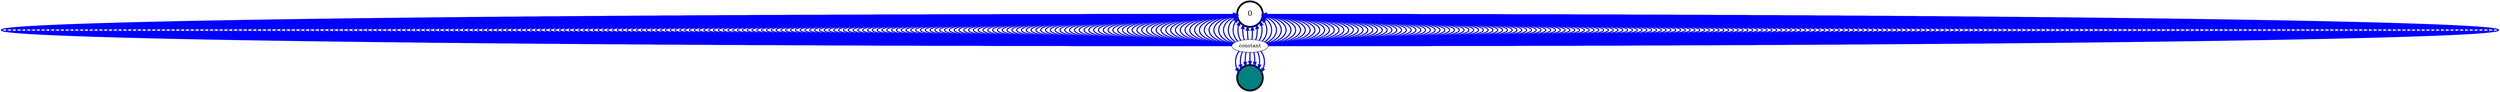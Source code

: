 digraph aig {
"" [shape=circle, height=1, width=1, penwidth=5 style=filled, fillcolor="#ff8080", fontsize=20]
"" [shape=circle, height=1, width=1, penwidth=5 style=filled, fillcolor="#ff8080", fontsize=20]
"" [shape=circle, height=1, width=1, penwidth=5 style=filled, fillcolor="#ff8080", fontsize=20]
"" [shape=circle, height=1, width=1, penwidth=5 style=filled, fillcolor="#ff8080", fontsize=20]
"" [shape=circle, height=1, width=1, penwidth=5 style=filled, fillcolor="#ff8080", fontsize=20]
"" [shape=circle, height=1, width=1, penwidth=5 style=filled, fillcolor="#ff8080", fontsize=20]
"" [shape=circle, height=1, width=1, penwidth=5 style=filled, fillcolor="#ff8080", fontsize=20]
"" [shape=circle, height=1, width=1, penwidth=5 style=filled, fillcolor="#ff8080", fontsize=20]
"" [shape=circle, height=1, width=1, penwidth=5 style=filled, fillcolor="#ff8080", fontsize=20]
"" [shape=circle, height=1, width=1, penwidth=5 style=filled, fillcolor="#ff8080", fontsize=20]
"" [shape=circle, height=1, width=1, penwidth=5 style=filled, fillcolor="#ff8080", fontsize=20]
"0" [shape=circle, height=1, width=1, penwidth=5 style=filled, fillcolor="#ffffff", fontsize=20]
"0" [shape=circle, height=1, width=1, penwidth=5 style=filled, fillcolor="#ffffff", fontsize=20]
"0" [shape=circle, height=1, width=1, penwidth=5 style=filled, fillcolor="#ffffff", fontsize=20]
"0" [shape=circle, height=1, width=1, penwidth=5 style=filled, fillcolor="#ffffff", fontsize=20]
"0" [shape=circle, height=1, width=1, penwidth=5 style=filled, fillcolor="#ffffff", fontsize=20]
"0" [shape=circle, height=1, width=1, penwidth=5 style=filled, fillcolor="#ffffff", fontsize=20]
"0" [shape=circle, height=1, width=1, penwidth=5 style=filled, fillcolor="#ffffff", fontsize=20]
"0" [shape=circle, height=1, width=1, penwidth=5 style=filled, fillcolor="#ffffff", fontsize=20]
"0" [shape=circle, height=1, width=1, penwidth=5 style=filled, fillcolor="#ffffff", fontsize=20]
"0" [shape=circle, height=1, width=1, penwidth=5 style=filled, fillcolor="#ffffff", fontsize=20]
"0" [shape=circle, height=1, width=1, penwidth=5 style=filled, fillcolor="#ffffff", fontsize=20]
"0" [shape=circle, height=1, width=1, penwidth=5 style=filled, fillcolor="#ffffff", fontsize=20]
"0" [shape=circle, height=1, width=1, penwidth=5 style=filled, fillcolor="#ffffff", fontsize=20]
"0" [shape=circle, height=1, width=1, penwidth=5 style=filled, fillcolor="#ffffff", fontsize=20]
"0" [shape=circle, height=1, width=1, penwidth=5 style=filled, fillcolor="#ffffff", fontsize=20]
"0" [shape=circle, height=1, width=1, penwidth=5 style=filled, fillcolor="#ffffff", fontsize=20]
"0" [shape=circle, height=1, width=1, penwidth=5 style=filled, fillcolor="#ffffff", fontsize=20]
"0" [shape=circle, height=1, width=1, penwidth=5 style=filled, fillcolor="#ffffff", fontsize=20]
"0" [shape=circle, height=1, width=1, penwidth=5 style=filled, fillcolor="#ffffff", fontsize=20]
"0" [shape=circle, height=1, width=1, penwidth=5 style=filled, fillcolor="#ffffff", fontsize=20]
"0" [shape=circle, height=1, width=1, penwidth=5 style=filled, fillcolor="#ffffff", fontsize=20]
"0" [shape=circle, height=1, width=1, penwidth=5 style=filled, fillcolor="#ffffff", fontsize=20]
"0" [shape=circle, height=1, width=1, penwidth=5 style=filled, fillcolor="#ffffff", fontsize=20]
"0" [shape=circle, height=1, width=1, penwidth=5 style=filled, fillcolor="#ffffff", fontsize=20]
"0" [shape=circle, height=1, width=1, penwidth=5 style=filled, fillcolor="#ffffff", fontsize=20]
"0" [shape=circle, height=1, width=1, penwidth=5 style=filled, fillcolor="#ffffff", fontsize=20]
"0" [shape=circle, height=1, width=1, penwidth=5 style=filled, fillcolor="#ffffff", fontsize=20]
"0" [shape=circle, height=1, width=1, penwidth=5 style=filled, fillcolor="#ffffff", fontsize=20]
"0" [shape=circle, height=1, width=1, penwidth=5 style=filled, fillcolor="#ffffff", fontsize=20]
"0" [shape=circle, height=1, width=1, penwidth=5 style=filled, fillcolor="#ffffff", fontsize=20]
"0" [shape=circle, height=1, width=1, penwidth=5 style=filled, fillcolor="#ffffff", fontsize=20]
"0" [shape=circle, height=1, width=1, penwidth=5 style=filled, fillcolor="#ffffff", fontsize=20]
"0" [shape=circle, height=1, width=1, penwidth=5 style=filled, fillcolor="#ffffff", fontsize=20]
"0" [shape=circle, height=1, width=1, penwidth=5 style=filled, fillcolor="#ffffff", fontsize=20]
"0" [shape=circle, height=1, width=1, penwidth=5 style=filled, fillcolor="#ffffff", fontsize=20]
"0" [shape=circle, height=1, width=1, penwidth=5 style=filled, fillcolor="#ffffff", fontsize=20]
"0" [shape=circle, height=1, width=1, penwidth=5 style=filled, fillcolor="#ffffff", fontsize=20]
"0" [shape=circle, height=1, width=1, penwidth=5 style=filled, fillcolor="#ffffff", fontsize=20]
"0" [shape=circle, height=1, width=1, penwidth=5 style=filled, fillcolor="#ffffff", fontsize=20]
"0" [shape=circle, height=1, width=1, penwidth=5 style=filled, fillcolor="#ffffff", fontsize=20]
"0" [shape=circle, height=1, width=1, penwidth=5 style=filled, fillcolor="#ffffff", fontsize=20]
"0" [shape=circle, height=1, width=1, penwidth=5 style=filled, fillcolor="#ffffff", fontsize=20]
"0" [shape=circle, height=1, width=1, penwidth=5 style=filled, fillcolor="#ffffff", fontsize=20]
"0" [shape=circle, height=1, width=1, penwidth=5 style=filled, fillcolor="#ffffff", fontsize=20]
"0" [shape=circle, height=1, width=1, penwidth=5 style=filled, fillcolor="#ffffff", fontsize=20]
"0" [shape=circle, height=1, width=1, penwidth=5 style=filled, fillcolor="#ffffff", fontsize=20]
"0" [shape=circle, height=1, width=1, penwidth=5 style=filled, fillcolor="#ffffff", fontsize=20]
"0" [shape=circle, height=1, width=1, penwidth=5 style=filled, fillcolor="#ffffff", fontsize=20]
"0" [shape=circle, height=1, width=1, penwidth=5 style=filled, fillcolor="#ffffff", fontsize=20]
"0" [shape=circle, height=1, width=1, penwidth=5 style=filled, fillcolor="#ffffff", fontsize=20]
"0" [shape=circle, height=1, width=1, penwidth=5 style=filled, fillcolor="#ffffff", fontsize=20]
"0" [shape=circle, height=1, width=1, penwidth=5 style=filled, fillcolor="#ffffff", fontsize=20]
"0" [shape=circle, height=1, width=1, penwidth=5 style=filled, fillcolor="#ffffff", fontsize=20]
"0" [shape=circle, height=1, width=1, penwidth=5 style=filled, fillcolor="#ffffff", fontsize=20]
"0" [shape=circle, height=1, width=1, penwidth=5 style=filled, fillcolor="#ffffff", fontsize=20]
"0" [shape=circle, height=1, width=1, penwidth=5 style=filled, fillcolor="#ffffff", fontsize=20]
"0" [shape=circle, height=1, width=1, penwidth=5 style=filled, fillcolor="#ffffff", fontsize=20]
"0" [shape=circle, height=1, width=1, penwidth=5 style=filled, fillcolor="#ffffff", fontsize=20]
"0" [shape=circle, height=1, width=1, penwidth=5 style=filled, fillcolor="#ffffff", fontsize=20]
"0" [shape=circle, height=1, width=1, penwidth=5 style=filled, fillcolor="#ffffff", fontsize=20]
"0" [shape=circle, height=1, width=1, penwidth=5 style=filled, fillcolor="#ffffff", fontsize=20]
"0" [shape=circle, height=1, width=1, penwidth=5 style=filled, fillcolor="#ffffff", fontsize=20]
"0" [shape=circle, height=1, width=1, penwidth=5 style=filled, fillcolor="#ffffff", fontsize=20]
"0" [shape=circle, height=1, width=1, penwidth=5 style=filled, fillcolor="#ffffff", fontsize=20]
"0" [shape=circle, height=1, width=1, penwidth=5 style=filled, fillcolor="#ffffff", fontsize=20]
"0" [shape=circle, height=1, width=1, penwidth=5 style=filled, fillcolor="#ffffff", fontsize=20]
"0" [shape=circle, height=1, width=1, penwidth=5 style=filled, fillcolor="#ffffff", fontsize=20]
"0" [shape=circle, height=1, width=1, penwidth=5 style=filled, fillcolor="#ffffff", fontsize=20]
"0" [shape=circle, height=1, width=1, penwidth=5 style=filled, fillcolor="#ffffff", fontsize=20]
"0" [shape=circle, height=1, width=1, penwidth=5 style=filled, fillcolor="#ffffff", fontsize=20]
"0" [shape=circle, height=1, width=1, penwidth=5 style=filled, fillcolor="#ffffff", fontsize=20]
"0" [shape=circle, height=1, width=1, penwidth=5 style=filled, fillcolor="#ffffff", fontsize=20]
"0" [shape=circle, height=1, width=1, penwidth=5 style=filled, fillcolor="#ffffff", fontsize=20]
"0" [shape=circle, height=1, width=1, penwidth=5 style=filled, fillcolor="#ffffff", fontsize=20]
"0" [shape=circle, height=1, width=1, penwidth=5 style=filled, fillcolor="#ffffff", fontsize=20]
"0" [shape=circle, height=1, width=1, penwidth=5 style=filled, fillcolor="#ffffff", fontsize=20]
"0" [shape=circle, height=1, width=1, penwidth=5 style=filled, fillcolor="#ffffff", fontsize=20]
"0" [shape=circle, height=1, width=1, penwidth=5 style=filled, fillcolor="#ffffff", fontsize=20]
"0" [shape=circle, height=1, width=1, penwidth=5 style=filled, fillcolor="#ffffff", fontsize=20]
"0" [shape=circle, height=1, width=1, penwidth=5 style=filled, fillcolor="#ffffff", fontsize=20]
"0" [shape=circle, height=1, width=1, penwidth=5 style=filled, fillcolor="#ffffff", fontsize=20]
"0" [shape=circle, height=1, width=1, penwidth=5 style=filled, fillcolor="#ffffff", fontsize=20]
"0" [shape=circle, height=1, width=1, penwidth=5 style=filled, fillcolor="#ffffff", fontsize=20]
"0" [shape=circle, height=1, width=1, penwidth=5 style=filled, fillcolor="#ffffff", fontsize=20]
"0" [shape=circle, height=1, width=1, penwidth=5 style=filled, fillcolor="#ffffff", fontsize=20]
"0" [shape=circle, height=1, width=1, penwidth=5 style=filled, fillcolor="#ffffff", fontsize=20]
"0" [shape=circle, height=1, width=1, penwidth=5 style=filled, fillcolor="#ffffff", fontsize=20]
"0" [shape=circle, height=1, width=1, penwidth=5 style=filled, fillcolor="#ffffff", fontsize=20]
"0" [shape=circle, height=1, width=1, penwidth=5 style=filled, fillcolor="#ffffff", fontsize=20]
"0" [shape=circle, height=1, width=1, penwidth=5 style=filled, fillcolor="#ffffff", fontsize=20]
"0" [shape=circle, height=1, width=1, penwidth=5 style=filled, fillcolor="#ffffff", fontsize=20]
"0" [shape=circle, height=1, width=1, penwidth=5 style=filled, fillcolor="#ffffff", fontsize=20]
"0" [shape=circle, height=1, width=1, penwidth=5 style=filled, fillcolor="#ffffff", fontsize=20]
"0" [shape=circle, height=1, width=1, penwidth=5 style=filled, fillcolor="#ffffff", fontsize=20]
"0" [shape=circle, height=1, width=1, penwidth=5 style=filled, fillcolor="#ffffff", fontsize=20]
"0" [shape=circle, height=1, width=1, penwidth=5 style=filled, fillcolor="#ffffff", fontsize=20]
"0" [shape=circle, height=1, width=1, penwidth=5 style=filled, fillcolor="#ffffff", fontsize=20]
"0" [shape=circle, height=1, width=1, penwidth=5 style=filled, fillcolor="#ffffff", fontsize=20]
"0" [shape=circle, height=1, width=1, penwidth=5 style=filled, fillcolor="#ffffff", fontsize=20]
"0" [shape=circle, height=1, width=1, penwidth=5 style=filled, fillcolor="#ffffff", fontsize=20]
"0" [shape=circle, height=1, width=1, penwidth=5 style=filled, fillcolor="#ffffff", fontsize=20]
"0" [shape=circle, height=1, width=1, penwidth=5 style=filled, fillcolor="#ffffff", fontsize=20]
"0" [shape=circle, height=1, width=1, penwidth=5 style=filled, fillcolor="#ffffff", fontsize=20]
"0" [shape=circle, height=1, width=1, penwidth=5 style=filled, fillcolor="#ffffff", fontsize=20]
"0" [shape=circle, height=1, width=1, penwidth=5 style=filled, fillcolor="#ffffff", fontsize=20]
"0" [shape=circle, height=1, width=1, penwidth=5 style=filled, fillcolor="#ffffff", fontsize=20]
"0" [shape=circle, height=1, width=1, penwidth=5 style=filled, fillcolor="#ffffff", fontsize=20]
"0" [shape=circle, height=1, width=1, penwidth=5 style=filled, fillcolor="#ffffff", fontsize=20]
"0" [shape=circle, height=1, width=1, penwidth=5 style=filled, fillcolor="#ffffff", fontsize=20]
"0" [shape=circle, height=1, width=1, penwidth=5 style=filled, fillcolor="#ffffff", fontsize=20]
"0" [shape=circle, height=1, width=1, penwidth=5 style=filled, fillcolor="#ffffff", fontsize=20]
"0" [shape=circle, height=1, width=1, penwidth=5 style=filled, fillcolor="#ffffff", fontsize=20]
"0" [shape=circle, height=1, width=1, penwidth=5 style=filled, fillcolor="#ffffff", fontsize=20]
"0" [shape=circle, height=1, width=1, penwidth=5 style=filled, fillcolor="#ffffff", fontsize=20]
"0" [shape=circle, height=1, width=1, penwidth=5 style=filled, fillcolor="#ffffff", fontsize=20]
"0" [shape=circle, height=1, width=1, penwidth=5 style=filled, fillcolor="#ffffff", fontsize=20]
"0" [shape=circle, height=1, width=1, penwidth=5 style=filled, fillcolor="#ffffff", fontsize=20]
"0" [shape=circle, height=1, width=1, penwidth=5 style=filled, fillcolor="#ffffff", fontsize=20]
"0" [shape=circle, height=1, width=1, penwidth=5 style=filled, fillcolor="#ffffff", fontsize=20]
"0" [shape=circle, height=1, width=1, penwidth=5 style=filled, fillcolor="#ffffff", fontsize=20]
"0" [shape=circle, height=1, width=1, penwidth=5 style=filled, fillcolor="#ffffff", fontsize=20]
"0" [shape=circle, height=1, width=1, penwidth=5 style=filled, fillcolor="#ffffff", fontsize=20]
"0" [shape=circle, height=1, width=1, penwidth=5 style=filled, fillcolor="#ffffff", fontsize=20]
"0" [shape=circle, height=1, width=1, penwidth=5 style=filled, fillcolor="#ffffff", fontsize=20]
"0" [shape=circle, height=1, width=1, penwidth=5 style=filled, fillcolor="#ffffff", fontsize=20]
"0" [shape=circle, height=1, width=1, penwidth=5 style=filled, fillcolor="#ffffff", fontsize=20]
"0" [shape=circle, height=1, width=1, penwidth=5 style=filled, fillcolor="#ffffff", fontsize=20]
"0" [shape=circle, height=1, width=1, penwidth=5 style=filled, fillcolor="#ffffff", fontsize=20]
"0" [shape=circle, height=1, width=1, penwidth=5 style=filled, fillcolor="#ffffff", fontsize=20]
"0" [shape=circle, height=1, width=1, penwidth=5 style=filled, fillcolor="#ffffff", fontsize=20]
"0" [shape=circle, height=1, width=1, penwidth=5 style=filled, fillcolor="#ffffff", fontsize=20]
"0" [shape=circle, height=1, width=1, penwidth=5 style=filled, fillcolor="#ffffff", fontsize=20]
"0" [shape=circle, height=1, width=1, penwidth=5 style=filled, fillcolor="#ffffff", fontsize=20]
"0" [shape=circle, height=1, width=1, penwidth=5 style=filled, fillcolor="#ffffff", fontsize=20]
"0" [shape=circle, height=1, width=1, penwidth=5 style=filled, fillcolor="#ffffff", fontsize=20]
"0" [shape=circle, height=1, width=1, penwidth=5 style=filled, fillcolor="#ffffff", fontsize=20]
"0" [shape=circle, height=1, width=1, penwidth=5 style=filled, fillcolor="#ffffff", fontsize=20]
"0" [shape=circle, height=1, width=1, penwidth=5 style=filled, fillcolor="#ffffff", fontsize=20]
"0" [shape=circle, height=1, width=1, penwidth=5 style=filled, fillcolor="#ffffff", fontsize=20]
"0" [shape=circle, height=1, width=1, penwidth=5 style=filled, fillcolor="#ffffff", fontsize=20]
"0" [shape=circle, height=1, width=1, penwidth=5 style=filled, fillcolor="#ffffff", fontsize=20]
"0" [shape=circle, height=1, width=1, penwidth=5 style=filled, fillcolor="#ffffff", fontsize=20]
"0" [shape=circle, height=1, width=1, penwidth=5 style=filled, fillcolor="#ffffff", fontsize=20]
"0" [shape=circle, height=1, width=1, penwidth=5 style=filled, fillcolor="#ffffff", fontsize=20]
"0" [shape=circle, height=1, width=1, penwidth=5 style=filled, fillcolor="#ffffff", fontsize=20]
"0" [shape=circle, height=1, width=1, penwidth=5 style=filled, fillcolor="#ffffff", fontsize=20]
"0" [shape=circle, height=1, width=1, penwidth=5 style=filled, fillcolor="#ffffff", fontsize=20]
"0" [shape=circle, height=1, width=1, penwidth=5 style=filled, fillcolor="#ffffff", fontsize=20]
"0" [shape=circle, height=1, width=1, penwidth=5 style=filled, fillcolor="#ffffff", fontsize=20]
"0" [shape=circle, height=1, width=1, penwidth=5 style=filled, fillcolor="#ffffff", fontsize=20]
"0" [shape=circle, height=1, width=1, penwidth=5 style=filled, fillcolor="#ffffff", fontsize=20]
"0" [shape=circle, height=1, width=1, penwidth=5 style=filled, fillcolor="#ffffff", fontsize=20]
"0" [shape=circle, height=1, width=1, penwidth=5 style=filled, fillcolor="#ffffff", fontsize=20]
"0" [shape=circle, height=1, width=1, penwidth=5 style=filled, fillcolor="#ffffff", fontsize=20]
"0" [shape=circle, height=1, width=1, penwidth=5 style=filled, fillcolor="#ffffff", fontsize=20]
"0" [shape=circle, height=1, width=1, penwidth=5 style=filled, fillcolor="#ffffff", fontsize=20]
"0" [shape=circle, height=1, width=1, penwidth=5 style=filled, fillcolor="#ffffff", fontsize=20]
"0" [shape=circle, height=1, width=1, penwidth=5 style=filled, fillcolor="#ffffff", fontsize=20]
"0" [shape=circle, height=1, width=1, penwidth=5 style=filled, fillcolor="#ffffff", fontsize=20]
"0" [shape=circle, height=1, width=1, penwidth=5 style=filled, fillcolor="#ffffff", fontsize=20]
"0" [shape=circle, height=1, width=1, penwidth=5 style=filled, fillcolor="#ffffff", fontsize=20]
"0" [shape=circle, height=1, width=1, penwidth=5 style=filled, fillcolor="#ffffff", fontsize=20]
"0" [shape=circle, height=1, width=1, penwidth=5 style=filled, fillcolor="#ffffff", fontsize=20]
"0" [shape=circle, height=1, width=1, penwidth=5 style=filled, fillcolor="#ffffff", fontsize=20]
"0" [shape=circle, height=1, width=1, penwidth=5 style=filled, fillcolor="#ffffff", fontsize=20]
"0" [shape=circle, height=1, width=1, penwidth=5 style=filled, fillcolor="#ffffff", fontsize=20]
"0" [shape=circle, height=1, width=1, penwidth=5 style=filled, fillcolor="#ffffff", fontsize=20]
"0" [shape=circle, height=1, width=1, penwidth=5 style=filled, fillcolor="#ffffff", fontsize=20]
"0" [shape=circle, height=1, width=1, penwidth=5 style=filled, fillcolor="#ffffff", fontsize=20]
"0" [shape=circle, height=1, width=1, penwidth=5 style=filled, fillcolor="#ffffff", fontsize=20]
"0" [shape=circle, height=1, width=1, penwidth=5 style=filled, fillcolor="#ffffff", fontsize=20]
"0" [shape=circle, height=1, width=1, penwidth=5 style=filled, fillcolor="#ffffff", fontsize=20]
"0" [shape=circle, height=1, width=1, penwidth=5 style=filled, fillcolor="#ffffff", fontsize=20]
"0" [shape=circle, height=1, width=1, penwidth=5 style=filled, fillcolor="#ffffff", fontsize=20]
"0" [shape=circle, height=1, width=1, penwidth=5 style=filled, fillcolor="#ffffff", fontsize=20]
"0" [shape=circle, height=1, width=1, penwidth=5 style=filled, fillcolor="#ffffff", fontsize=20]
"0" [shape=circle, height=1, width=1, penwidth=5 style=filled, fillcolor="#ffffff", fontsize=20]
"0" [shape=circle, height=1, width=1, penwidth=5 style=filled, fillcolor="#ffffff", fontsize=20]
"0" [shape=circle, height=1, width=1, penwidth=5 style=filled, fillcolor="#ffffff", fontsize=20]
"0" [shape=circle, height=1, width=1, penwidth=5 style=filled, fillcolor="#ffffff", fontsize=20]
"0" [shape=circle, height=1, width=1, penwidth=5 style=filled, fillcolor="#ffffff", fontsize=20]
"0" [shape=circle, height=1, width=1, penwidth=5 style=filled, fillcolor="#ffffff", fontsize=20]
"0" [shape=circle, height=1, width=1, penwidth=5 style=filled, fillcolor="#ffffff", fontsize=20]
"0" [shape=circle, height=1, width=1, penwidth=5 style=filled, fillcolor="#ffffff", fontsize=20]
"0" [shape=circle, height=1, width=1, penwidth=5 style=filled, fillcolor="#ffffff", fontsize=20]
"0" [shape=circle, height=1, width=1, penwidth=5 style=filled, fillcolor="#ffffff", fontsize=20]
"0" [shape=circle, height=1, width=1, penwidth=5 style=filled, fillcolor="#ffffff", fontsize=20]
"0" [shape=circle, height=1, width=1, penwidth=5 style=filled, fillcolor="#ffffff", fontsize=20]
"0" [shape=circle, height=1, width=1, penwidth=5 style=filled, fillcolor="#ffffff", fontsize=20]
"0" [shape=circle, height=1, width=1, penwidth=5 style=filled, fillcolor="#ffffff", fontsize=20]
"0" [shape=circle, height=1, width=1, penwidth=5 style=filled, fillcolor="#ffffff", fontsize=20]
"0" [shape=circle, height=1, width=1, penwidth=5 style=filled, fillcolor="#ffffff", fontsize=20]
"0" [shape=circle, height=1, width=1, penwidth=5 style=filled, fillcolor="#ffffff", fontsize=20]
"0" [shape=circle, height=1, width=1, penwidth=5 style=filled, fillcolor="#ffffff", fontsize=20]
"0" [shape=circle, height=1, width=1, penwidth=5 style=filled, fillcolor="#ffffff", fontsize=20]
"0" [shape=circle, height=1, width=1, penwidth=5 style=filled, fillcolor="#ffffff", fontsize=20]
"0" [shape=circle, height=1, width=1, penwidth=5 style=filled, fillcolor="#ffffff", fontsize=20]
"0" [shape=circle, height=1, width=1, penwidth=5 style=filled, fillcolor="#ffffff", fontsize=20]
"0" [shape=circle, height=1, width=1, penwidth=5 style=filled, fillcolor="#ffffff", fontsize=20]
"0" [shape=circle, height=1, width=1, penwidth=5 style=filled, fillcolor="#ffffff", fontsize=20]
"0" [shape=circle, height=1, width=1, penwidth=5 style=filled, fillcolor="#ffffff", fontsize=20]
"0" [shape=circle, height=1, width=1, penwidth=5 style=filled, fillcolor="#ffffff", fontsize=20]
"0" [shape=circle, height=1, width=1, penwidth=5 style=filled, fillcolor="#ffffff", fontsize=20]
"0" [shape=circle, height=1, width=1, penwidth=5 style=filled, fillcolor="#ffffff", fontsize=20]
"0" [shape=circle, height=1, width=1, penwidth=5 style=filled, fillcolor="#ffffff", fontsize=20]
"0" [shape=circle, height=1, width=1, penwidth=5 style=filled, fillcolor="#ffffff", fontsize=20]
"0" [shape=circle, height=1, width=1, penwidth=5 style=filled, fillcolor="#ffffff", fontsize=20]
"0" [shape=circle, height=1, width=1, penwidth=5 style=filled, fillcolor="#ffffff", fontsize=20]
"0" [shape=circle, height=1, width=1, penwidth=5 style=filled, fillcolor="#ffffff", fontsize=20]
"0" [shape=circle, height=1, width=1, penwidth=5 style=filled, fillcolor="#ffffff", fontsize=20]
"0" [shape=circle, height=1, width=1, penwidth=5 style=filled, fillcolor="#ffffff", fontsize=20]
"0" [shape=circle, height=1, width=1, penwidth=5 style=filled, fillcolor="#ffffff", fontsize=20]
"0" [shape=circle, height=1, width=1, penwidth=5 style=filled, fillcolor="#ffffff", fontsize=20]
"0" [shape=circle, height=1, width=1, penwidth=5 style=filled, fillcolor="#ffffff", fontsize=20]
"0" [shape=circle, height=1, width=1, penwidth=5 style=filled, fillcolor="#ffffff", fontsize=20]
"0" [shape=circle, height=1, width=1, penwidth=5 style=filled, fillcolor="#ffffff", fontsize=20]
"0" [shape=circle, height=1, width=1, penwidth=5 style=filled, fillcolor="#ffffff", fontsize=20]
"0" [shape=circle, height=1, width=1, penwidth=5 style=filled, fillcolor="#ffffff", fontsize=20]
"0" [shape=circle, height=1, width=1, penwidth=5 style=filled, fillcolor="#ffffff", fontsize=20]
"0" [shape=circle, height=1, width=1, penwidth=5 style=filled, fillcolor="#ffffff", fontsize=20]
"0" [shape=circle, height=1, width=1, penwidth=5 style=filled, fillcolor="#ffffff", fontsize=20]
"0" [shape=circle, height=1, width=1, penwidth=5 style=filled, fillcolor="#ffffff", fontsize=20]
"0" [shape=circle, height=1, width=1, penwidth=5 style=filled, fillcolor="#ffffff", fontsize=20]
"0" [shape=circle, height=1, width=1, penwidth=5 style=filled, fillcolor="#ffffff", fontsize=20]
"0" [shape=circle, height=1, width=1, penwidth=5 style=filled, fillcolor="#ffffff", fontsize=20]
"0" [shape=circle, height=1, width=1, penwidth=5 style=filled, fillcolor="#ffffff", fontsize=20]
"0" [shape=circle, height=1, width=1, penwidth=5 style=filled, fillcolor="#ffffff", fontsize=20]
"0" [shape=circle, height=1, width=1, penwidth=5 style=filled, fillcolor="#ffffff", fontsize=20]
"0" [shape=circle, height=1, width=1, penwidth=5 style=filled, fillcolor="#ffffff", fontsize=20]
"0" [shape=circle, height=1, width=1, penwidth=5 style=filled, fillcolor="#ffffff", fontsize=20]
"0" [shape=circle, height=1, width=1, penwidth=5 style=filled, fillcolor="#ffffff", fontsize=20]
"0" [shape=circle, height=1, width=1, penwidth=5 style=filled, fillcolor="#ffffff", fontsize=20]
"0" [shape=circle, height=1, width=1, penwidth=5 style=filled, fillcolor="#ffffff", fontsize=20]
"0" [shape=circle, height=1, width=1, penwidth=5 style=filled, fillcolor="#ffffff", fontsize=20]
"0" [shape=circle, height=1, width=1, penwidth=5 style=filled, fillcolor="#ffffff", fontsize=20]
"0" [shape=circle, height=1, width=1, penwidth=5 style=filled, fillcolor="#ffffff", fontsize=20]
"0" [shape=circle, height=1, width=1, penwidth=5 style=filled, fillcolor="#ffffff", fontsize=20]
"0" [shape=circle, height=1, width=1, penwidth=5 style=filled, fillcolor="#ffffff", fontsize=20]
"0" [shape=circle, height=1, width=1, penwidth=5 style=filled, fillcolor="#ffffff", fontsize=20]
"0" [shape=circle, height=1, width=1, penwidth=5 style=filled, fillcolor="#ffffff", fontsize=20]
"0" [shape=circle, height=1, width=1, penwidth=5 style=filled, fillcolor="#ffffff", fontsize=20]
"0" [shape=circle, height=1, width=1, penwidth=5 style=filled, fillcolor="#ffffff", fontsize=20]
"0" [shape=circle, height=1, width=1, penwidth=5 style=filled, fillcolor="#ffffff", fontsize=20]
"0" [shape=circle, height=1, width=1, penwidth=5 style=filled, fillcolor="#ffffff", fontsize=20]
"0" [shape=circle, height=1, width=1, penwidth=5 style=filled, fillcolor="#ffffff", fontsize=20]
"0" [shape=circle, height=1, width=1, penwidth=5 style=filled, fillcolor="#ffffff", fontsize=20]
"0" [shape=circle, height=1, width=1, penwidth=5 style=filled, fillcolor="#ffffff", fontsize=20]
"0" [shape=circle, height=1, width=1, penwidth=5 style=filled, fillcolor="#ffffff", fontsize=20]
"0" [shape=circle, height=1, width=1, penwidth=5 style=filled, fillcolor="#ffffff", fontsize=20]
"0" [shape=circle, height=1, width=1, penwidth=5 style=filled, fillcolor="#ffffff", fontsize=20]
"0" [shape=circle, height=1, width=1, penwidth=5 style=filled, fillcolor="#ffffff", fontsize=20]
"0" [shape=circle, height=1, width=1, penwidth=5 style=filled, fillcolor="#ffffff", fontsize=20]
"0" [shape=circle, height=1, width=1, penwidth=5 style=filled, fillcolor="#ffffff", fontsize=20]
"0" [shape=circle, height=1, width=1, penwidth=5 style=filled, fillcolor="#ffffff", fontsize=20]
"0" [shape=circle, height=1, width=1, penwidth=5 style=filled, fillcolor="#ffffff", fontsize=20]
"0" [shape=circle, height=1, width=1, penwidth=5 style=filled, fillcolor="#ffffff", fontsize=20]
"0" [shape=circle, height=1, width=1, penwidth=5 style=filled, fillcolor="#ffffff", fontsize=20]
"0" [shape=circle, height=1, width=1, penwidth=5 style=filled, fillcolor="#ffffff", fontsize=20]
"0" [shape=circle, height=1, width=1, penwidth=5 style=filled, fillcolor="#ffffff", fontsize=20]
"0" [shape=circle, height=1, width=1, penwidth=5 style=filled, fillcolor="#ffffff", fontsize=20]
"" [shape=circle, height=1, width=1, penwidth=5 style=filled, fillcolor="#008080", fontsize=20]
"" [shape=circle, height=1, width=1, penwidth=5 style=filled, fillcolor="#008080", fontsize=20]
"" [shape=circle, height=1, width=1, penwidth=5 style=filled, fillcolor="#008080", fontsize=20]
"" [shape=circle, height=1, width=1, penwidth=5 style=filled, fillcolor="#008080", fontsize=20]
"" [shape=circle, height=1, width=1, penwidth=5 style=filled, fillcolor="#008080", fontsize=20]
"" [shape=circle, height=1, width=1, penwidth=5 style=filled, fillcolor="#008080", fontsize=20]
"" [shape=circle, height=1, width=1, penwidth=5 style=filled, fillcolor="#008080", fontsize=20]
"constant" -> "0" [penwidth = 3, color=blue]
"constant" -> "0" [penwidth = 3, color=blue]
"constant" -> "0" [penwidth = 3, color=blue]
"constant" -> "0" [penwidth = 3, color=blue]
"constant" -> "0" [penwidth = 3, color=blue]
"constant" -> "0" [penwidth = 3, color=blue]
"constant" -> "0" [penwidth = 3, color=blue]
"constant" -> "0" [penwidth = 3, color=blue]
"constant" -> "0" [penwidth = 3, color=blue]
"constant" -> "0" [penwidth = 3, color=blue]
"constant" -> "0" [penwidth = 3, color=blue]
"constant" -> "0" [penwidth = 3, color=blue]
"constant" -> "0" [penwidth = 3, color=blue]
"constant" -> "0" [penwidth = 3, color=blue]
"constant" -> "0" [penwidth = 3, color=blue]
"constant" -> "0" [penwidth = 3, color=blue]
"constant" -> "0" [penwidth = 3, color=blue]
"constant" -> "0" [penwidth = 3, color=blue]
"constant" -> "0" [penwidth = 3, color=blue]
"constant" -> "0" [penwidth = 3, color=blue]
"constant" -> "0" [penwidth = 3, color=blue]
"constant" -> "0" [penwidth = 3, color=blue]
"constant" -> "0" [penwidth = 3, color=blue]
"constant" -> "0" [penwidth = 3, color=blue]
"constant" -> "0" [penwidth = 3, color=blue]
"constant" -> "0" [penwidth = 3, color=blue]
"constant" -> "0" [penwidth = 3, color=blue]
"constant" -> "0" [penwidth = 3, color=blue]
"constant" -> "0" [penwidth = 3, color=blue]
"constant" -> "0" [penwidth = 3, color=blue]
"constant" -> "0" [penwidth = 3, color=blue]
"constant" -> "0" [penwidth = 3, color=blue]
"constant" -> "0" [penwidth = 3, color=blue]
"constant" -> "0" [penwidth = 3, color=blue]
"constant" -> "0" [penwidth = 3, color=blue]
"constant" -> "0" [penwidth = 3, color=blue]
"constant" -> "0" [penwidth = 3, color=blue]
"constant" -> "0" [penwidth = 3, color=blue]
"constant" -> "0" [penwidth = 3, color=blue]
"constant" -> "0" [penwidth = 3, color=blue]
"constant" -> "0" [penwidth = 3, color=blue]
"constant" -> "0" [penwidth = 3, color=blue]
"constant" -> "0" [penwidth = 3, color=blue]
"constant" -> "0" [penwidth = 3, color=blue]
"constant" -> "0" [penwidth = 3, color=blue]
"constant" -> "0" [penwidth = 3, color=blue]
"constant" -> "0" [penwidth = 3, color=blue]
"constant" -> "0" [penwidth = 3, color=blue]
"constant" -> "0" [penwidth = 3, color=blue]
"constant" -> "0" [penwidth = 3, color=blue]
"constant" -> "0" [penwidth = 3, color=blue]
"constant" -> "0" [penwidth = 3, color=blue]
"constant" -> "0" [penwidth = 3, color=blue]
"constant" -> "0" [penwidth = 3, color=blue]
"constant" -> "0" [penwidth = 3, color=blue]
"constant" -> "0" [penwidth = 3, color=blue]
"constant" -> "0" [penwidth = 3, color=blue]
"constant" -> "0" [penwidth = 3, color=blue]
"constant" -> "0" [penwidth = 3, color=blue]
"constant" -> "0" [penwidth = 3, color=blue]
"constant" -> "0" [penwidth = 3, color=blue]
"constant" -> "0" [penwidth = 3, color=blue]
"constant" -> "0" [penwidth = 3, color=blue]
"constant" -> "0" [penwidth = 3, color=blue]
"constant" -> "0" [penwidth = 3, color=blue]
"constant" -> "0" [penwidth = 3, color=blue]
"constant" -> "0" [penwidth = 3, color=blue]
"constant" -> "0" [penwidth = 3, color=blue]
"constant" -> "0" [penwidth = 3, color=blue]
"constant" -> "0" [penwidth = 3, color=blue]
"constant" -> "0" [penwidth = 3, color=blue]
"constant" -> "0" [penwidth = 3, color=blue]
"constant" -> "0" [penwidth = 3, color=blue]
"constant" -> "0" [penwidth = 3, color=blue]
"constant" -> "0" [penwidth = 3, color=blue]
"constant" -> "0" [penwidth = 3, color=blue]
"constant" -> "0" [penwidth = 3, color=blue]
"constant" -> "0" [penwidth = 3, color=blue]
"constant" -> "0" [penwidth = 3, color=blue]
"constant" -> "0" [penwidth = 3, color=blue]
"constant" -> "0" [penwidth = 3, color=blue]
"constant" -> "0" [penwidth = 3, color=blue]
"constant" -> "0" [penwidth = 3, color=blue]
"constant" -> "0" [penwidth = 3, color=blue]
"constant" -> "0" [penwidth = 3, color=blue]
"constant" -> "0" [penwidth = 3, color=blue]
"constant" -> "0" [penwidth = 3, color=blue]
"constant" -> "0" [penwidth = 3, color=blue]
"constant" -> "0" [penwidth = 3, color=blue]
"constant" -> "0" [penwidth = 3, color=blue]
"constant" -> "0" [penwidth = 3, color=blue]
"constant" -> "0" [penwidth = 3, color=blue]
"constant" -> "0" [penwidth = 3, color=blue]
"constant" -> "0" [penwidth = 3, color=blue]
"constant" -> "0" [penwidth = 3, color=blue]
"constant" -> "0" [penwidth = 3, color=blue]
"constant" -> "0" [penwidth = 3, color=blue]
"constant" -> "0" [penwidth = 3, color=blue]
"constant" -> "0" [penwidth = 3, color=blue]
"constant" -> "0" [penwidth = 3, color=blue]
"constant" -> "0" [penwidth = 3, color=blue]
"constant" -> "0" [penwidth = 3, color=blue]
"constant" -> "0" [penwidth = 3, color=blue]
"constant" -> "0" [penwidth = 3, color=blue]
"constant" -> "0" [penwidth = 3, color=blue]
"constant" -> "0" [penwidth = 3, color=blue]
"constant" -> "0" [penwidth = 3, color=blue]
"constant" -> "0" [penwidth = 3, color=blue]
"constant" -> "0" [penwidth = 3, color=blue]
"constant" -> "0" [penwidth = 3, color=blue]
"constant" -> "0" [penwidth = 3, color=blue]
"constant" -> "0" [penwidth = 3, color=blue]
"constant" -> "0" [penwidth = 3, color=blue]
"constant" -> "0" [penwidth = 3, color=blue]
"constant" -> "0" [penwidth = 3, color=blue]
"constant" -> "0" [penwidth = 3, color=blue]
"constant" -> "0" [penwidth = 3, color=blue]
"constant" -> "0" [penwidth = 3, color=blue]
"constant" -> "0" [penwidth = 3, color=blue]
"constant" -> "0" [penwidth = 3, color=blue]
"constant" -> "0" [penwidth = 3, color=blue]
"constant" -> "0" [penwidth = 3, color=blue]
"constant" -> "0" [penwidth = 3, color=blue]
"constant" -> "0" [penwidth = 3, color=blue]
"constant" -> "0" [penwidth = 3, color=blue]
"constant" -> "0" [penwidth = 3, color=blue]
"constant" -> "0" [penwidth = 3, color=blue]
"constant" -> "0" [penwidth = 3, color=blue]
"constant" -> "0" [penwidth = 3, color=blue]
"constant" -> "0" [penwidth = 3, color=blue]
"constant" -> "0" [penwidth = 3, color=blue]
"constant" -> "0" [penwidth = 3, color=blue]
"constant" -> "0" [penwidth = 3, color=blue]
"constant" -> "0" [penwidth = 3, color=blue]
"constant" -> "0" [penwidth = 3, color=blue]
"constant" -> "0" [penwidth = 3, color=blue]
"constant" -> "0" [penwidth = 3, color=blue]
"constant" -> "0" [penwidth = 3, color=blue]
"constant" -> "0" [penwidth = 3, color=blue]
"constant" -> "0" [penwidth = 3, color=blue]
"constant" -> "0" [penwidth = 3, color=blue]
"constant" -> "0" [penwidth = 3, color=blue]
"constant" -> "0" [penwidth = 3, color=blue]
"constant" -> "0" [penwidth = 3, color=blue]
"constant" -> "0" [penwidth = 3, color=blue]
"constant" -> "0" [penwidth = 3, color=blue]
"constant" -> "0" [penwidth = 3, color=blue]
"constant" -> "0" [penwidth = 3, color=blue]
"constant" -> "0" [penwidth = 3, color=blue]
"constant" -> "0" [penwidth = 3, color=blue]
"constant" -> "0" [penwidth = 3, color=blue]
"constant" -> "0" [penwidth = 3, color=blue]
"constant" -> "0" [penwidth = 3, color=blue]
"constant" -> "0" [penwidth = 3, color=blue]
"constant" -> "0" [penwidth = 3, color=blue]
"constant" -> "0" [penwidth = 3, color=blue]
"constant" -> "0" [penwidth = 3, color=blue]
"constant" -> "0" [penwidth = 3, color=blue]
"constant" -> "0" [penwidth = 3, color=blue]
"constant" -> "0" [penwidth = 3, color=blue]
"constant" -> "0" [penwidth = 3, color=blue]
"constant" -> "0" [penwidth = 3, color=blue]
"constant" -> "0" [penwidth = 3, color=blue]
"constant" -> "0" [penwidth = 3, color=blue]
"constant" -> "0" [penwidth = 3, color=blue]
"constant" -> "0" [penwidth = 3, color=blue]
"constant" -> "0" [penwidth = 3, color=blue]
"constant" -> "0" [penwidth = 3, color=blue]
"constant" -> "0" [penwidth = 3, color=blue]
"constant" -> "0" [penwidth = 3, color=blue]
"constant" -> "0" [penwidth = 3, color=blue]
"constant" -> "0" [penwidth = 3, color=blue]
"constant" -> "0" [penwidth = 3, color=blue]
"constant" -> "0" [penwidth = 3, color=blue]
"constant" -> "0" [penwidth = 3, color=blue]
"constant" -> "0" [penwidth = 3, color=blue]
"constant" -> "0" [penwidth = 3, color=blue]
"constant" -> "0" [penwidth = 3, color=blue]
"constant" -> "0" [penwidth = 3, color=blue]
"constant" -> "0" [penwidth = 3, color=blue]
"constant" -> "0" [penwidth = 3, color=blue]
"constant" -> "0" [penwidth = 3, color=blue]
"constant" -> "0" [penwidth = 3, color=blue]
"constant" -> "0" [penwidth = 3, color=blue]
"constant" -> "0" [penwidth = 3, color=blue]
"constant" -> "0" [penwidth = 3, color=blue]
"constant" -> "0" [penwidth = 3, color=blue]
"constant" -> "0" [penwidth = 3, color=blue]
"constant" -> "0" [penwidth = 3, color=blue]
"constant" -> "0" [penwidth = 3, color=blue]
"constant" -> "0" [penwidth = 3, color=blue]
"constant" -> "0" [penwidth = 3, color=blue]
"constant" -> "0" [penwidth = 3, color=blue]
"constant" -> "0" [penwidth = 3, color=blue]
"constant" -> "0" [penwidth = 3, color=blue]
"constant" -> "0" [penwidth = 3, color=blue]
"constant" -> "0" [penwidth = 3, color=blue]
"constant" -> "0" [penwidth = 3, color=blue]
"constant" -> "0" [penwidth = 3, color=blue]
"constant" -> "0" [penwidth = 3, color=blue]
"constant" -> "0" [penwidth = 3, color=blue]
"constant" -> "0" [penwidth = 3, color=blue]
"constant" -> "0" [penwidth = 3, color=blue]
"constant" -> "0" [penwidth = 3, color=blue]
"constant" -> "0" [penwidth = 3, color=blue]
"constant" -> "0" [penwidth = 3, color=blue]
"constant" -> "0" [penwidth = 3, color=blue]
"constant" -> "0" [penwidth = 3, color=blue]
"constant" -> "0" [penwidth = 3, color=blue]
"constant" -> "0" [penwidth = 3, color=blue]
"constant" -> "0" [penwidth = 3, color=blue]
"constant" -> "0" [penwidth = 3, color=blue]
"constant" -> "0" [penwidth = 3, color=blue]
"constant" -> "0" [penwidth = 3, color=blue]
"constant" -> "0" [penwidth = 3, color=blue]
"constant" -> "0" [penwidth = 3, color=blue]
"constant" -> "0" [penwidth = 3, color=blue]
"constant" -> "0" [penwidth = 3, color=blue]
"constant" -> "0" [penwidth = 3, color=blue]
"constant" -> "0" [penwidth = 3, color=blue]
"constant" -> "0" [penwidth = 3, color=blue]
"constant" -> "0" [penwidth = 3, color=blue]
"constant" -> "0" [penwidth = 3, color=blue]
"constant" -> "0" [penwidth = 3, color=blue]
"constant" -> "0" [penwidth = 3, color=blue]
"constant" -> "0" [penwidth = 3, color=blue]
"constant" -> "0" [penwidth = 3, color=blue]
"constant" -> "0" [penwidth = 3, color=blue]
"constant" -> "0" [penwidth = 3, color=blue]
"constant" -> "0" [penwidth = 3, color=blue]
"constant" -> "0" [penwidth = 3, color=blue]
"constant" -> "0" [penwidth = 3, color=blue]
"constant" -> "0" [penwidth = 3, color=blue]
"constant" -> "0" [penwidth = 3, color=blue]
"constant" -> "0" [penwidth = 3, color=blue]
"constant" -> "0" [penwidth = 3, color=blue]
"constant" -> "0" [penwidth = 3, color=blue]
"constant" -> "0" [penwidth = 3, color=blue]
"constant" -> "0" [penwidth = 3, color=blue]
"constant" -> "0" [penwidth = 3, color=blue]
"constant" -> "0" [penwidth = 3, color=blue]
"constant" -> "0" [penwidth = 3, color=blue]
"constant" -> "0" [penwidth = 3, color=blue]
"constant" -> "0" [penwidth = 3, color=blue]
"constant" -> "0" [penwidth = 3, color=blue]
"constant" -> "0" [penwidth = 3, color=blue]
"constant" -> "0" [penwidth = 3, color=blue]
"constant" -> "0" [penwidth = 3, color=blue]
"constant" -> "0" [penwidth = 3, color=blue]
"constant" -> "0" [penwidth = 3, color=blue]
"constant" -> "0" [penwidth = 3, color=blue]
"constant" -> "0" [penwidth = 3, color=blue]
"constant" -> "0" [penwidth = 3, color=blue]
"constant" -> "0" [penwidth = 3, color=blue]
"constant" -> "0" [penwidth = 3, color=blue]
"constant" -> "0" [penwidth = 3, color=blue]
"constant" -> "0" [penwidth = 3, color=blue]
"constant" -> "0" [penwidth = 3, color=blue]
"constant" -> "0" [penwidth = 3, color=blue]
"constant" -> "0" [penwidth = 3, color=blue]
"constant" -> "0" [penwidth = 3, color=blue]
"constant" -> "0" [penwidth = 3, color=blue]
"constant" -> "0" [penwidth = 3, color=blue]
"constant" -> "0" [penwidth = 3, color=blue]
"constant" -> "0" [penwidth = 3, color=blue]
"constant" -> "0" [penwidth = 3, color=blue]
"constant" -> "0" [penwidth = 3, color=blue]
"constant" -> "0" [penwidth = 3, color=blue]
"constant" -> "0" [penwidth = 3, color=blue]
"constant" -> "0" [penwidth = 3, color=blue]
"constant" -> "0" [penwidth = 3, color=blue]
"constant" -> "0" [penwidth = 3, color=blue]
"constant" -> "0" [penwidth = 3, color=blue]
"constant" -> "0" [penwidth = 3, color=blue]
"constant" -> "0" [penwidth = 3, color=blue]
"constant" -> "0" [penwidth = 3, color=blue]
"constant" -> "0" [penwidth = 3, color=blue]
"constant" -> "0" [penwidth = 3, color=blue]
"constant" -> "0" [penwidth = 3, color=blue]
"constant" -> "0" [penwidth = 3, color=blue]
"constant" -> "0" [penwidth = 3, color=blue]
"constant" -> "0" [penwidth = 3, color=blue]
"constant" -> "0" [penwidth = 3, color=blue]
"constant" -> "0" [penwidth = 3, color=blue]
"constant" -> "0" [penwidth = 3, color=blue]
"constant" -> "0" [penwidth = 3, color=blue]
"constant" -> "0" [penwidth = 3, color=blue]
"constant" -> "0" [penwidth = 3, color=blue]
"constant" -> "0" [penwidth = 3, color=blue]
"constant" -> "0" [penwidth = 3, color=blue]
"constant" -> "0" [penwidth = 3, color=blue]
"constant" -> "0" [penwidth = 3, color=blue]
"constant" -> "0" [penwidth = 3, color=blue]
"constant" -> "0" [penwidth = 3, color=blue]
"constant" -> "0" [penwidth = 3, color=blue]
"constant" -> "0" [penwidth = 3, color=blue]
"constant" -> "0" [penwidth = 3, color=blue]
"constant" -> "0" [penwidth = 3, color=blue]
"constant" -> "0" [penwidth = 3, color=blue]
"constant" -> "0" [penwidth = 3, color=blue]
"constant" -> "0" [penwidth = 3, color=blue]
"constant" -> "0" [penwidth = 3, color=blue]
"constant" -> "0" [penwidth = 3, color=blue]
"constant" -> "0" [penwidth = 3, color=blue]
"constant" -> "0" [penwidth = 3, color=blue]
"constant" -> "0" [penwidth = 3, color=blue]
"constant" -> "0" [penwidth = 3, color=blue]
"constant" -> "0" [penwidth = 3, color=blue]
"constant" -> "0" [penwidth = 3, color=blue]
"constant" -> "0" [penwidth = 3, color=blue]
"constant" -> "0" [penwidth = 3, color=blue]
"constant" -> "0" [penwidth = 3, color=blue]
"constant" -> "0" [penwidth = 3, color=blue]
"constant" -> "0" [penwidth = 3, color=blue]
"constant" -> "0" [penwidth = 3, color=blue]
"constant" -> "0" [penwidth = 3, color=blue]
"constant" -> "0" [penwidth = 3, color=blue]
"constant" -> "0" [penwidth = 3, color=blue]
"constant" -> "0" [penwidth = 3, color=blue]
"constant" -> "0" [penwidth = 3, color=blue]
"constant" -> "0" [penwidth = 3, color=blue]
"constant" -> "0" [penwidth = 3, color=blue]
"constant" -> "0" [penwidth = 3, color=blue]
"constant" -> "0" [penwidth = 3, color=blue]
"constant" -> "0" [penwidth = 3, color=blue]
"constant" -> "0" [penwidth = 3, color=blue]
"constant" -> "0" [penwidth = 3, color=blue]
"constant" -> "0" [penwidth = 3, color=blue]
"constant" -> "0" [penwidth = 3, color=blue]
"constant" -> "0" [penwidth = 3, color=blue]
"constant" -> "0" [penwidth = 3, color=blue]
"constant" -> "0" [penwidth = 3, color=blue]
"constant" -> "0" [penwidth = 3, color=blue]
"constant" -> "0" [penwidth = 3, color=blue]
"constant" -> "0" [penwidth = 3, color=blue]
"constant" -> "0" [penwidth = 3, color=blue]
"constant" -> "0" [penwidth = 3, color=blue]
"constant" -> "0" [penwidth = 3, color=blue]
"constant" -> "0" [penwidth = 3, color=blue]
"constant" -> "0" [penwidth = 3, color=blue]
"constant" -> "0" [penwidth = 3, color=blue]
"constant" -> "0" [penwidth = 3, color=blue]
"constant" -> "0" [penwidth = 3, color=blue]
"constant" -> "0" [penwidth = 3, color=blue]
"constant" -> "0" [penwidth = 3, color=blue]
"constant" -> "0" [penwidth = 3, color=blue]
"constant" -> "0" [penwidth = 3, color=blue]
"constant" -> "0" [penwidth = 3, color=blue]
"constant" -> "0" [penwidth = 3, color=blue]
"constant" -> "0" [penwidth = 3, color=blue]
"constant" -> "0" [penwidth = 3, color=blue]
"constant" -> "0" [penwidth = 3, color=blue]
"constant" -> "0" [penwidth = 3, color=blue]
"constant" -> "0" [penwidth = 3, color=blue]
"constant" -> "0" [penwidth = 3, color=blue]
"constant" -> "0" [penwidth = 3, color=blue]
"constant" -> "0" [penwidth = 3, color=blue]
"constant" -> "0" [penwidth = 3, color=blue]
"constant" -> "0" [penwidth = 3, color=blue]
"constant" -> "0" [penwidth = 3, color=blue]
"constant" -> "0" [penwidth = 3, color=blue]
"constant" -> "0" [penwidth = 3, color=blue]
"constant" -> "0" [penwidth = 3, color=blue]
"constant" -> "0" [penwidth = 3, color=blue]
"constant" -> "0" [penwidth = 3, color=blue]
"constant" -> "0" [penwidth = 3, color=blue]
"constant" -> "0" [penwidth = 3, color=blue]
"constant" -> "0" [penwidth = 3, color=blue]
"constant" -> "0" [penwidth = 3, color=blue]
"constant" -> "0" [penwidth = 3, color=blue]
"constant" -> "0" [penwidth = 3, color=blue]
"constant" -> "0" [penwidth = 3, color=blue]
"constant" -> "0" [penwidth = 3, color=blue]
"constant" -> "0" [penwidth = 3, color=blue]
"constant" -> "0" [penwidth = 3, color=blue]
"constant" -> "0" [penwidth = 3, color=blue]
"constant" -> "0" [penwidth = 3, color=blue]
"constant" -> "0" [penwidth = 3, color=blue]
"constant" -> "0" [penwidth = 3, color=blue]
"constant" -> "0" [penwidth = 3, color=blue]
"constant" -> "0" [penwidth = 3, color=blue]
"constant" -> "0" [penwidth = 3, color=blue]
"constant" -> "0" [penwidth = 3, color=blue]
"constant" -> "0" [penwidth = 3, color=blue]
"constant" -> "0" [penwidth = 3, color=blue]
"constant" -> "0" [penwidth = 3, color=blue]
"constant" -> "0" [penwidth = 3, color=blue]
"constant" -> "0" [penwidth = 3, color=blue]
"constant" -> "0" [penwidth = 3, color=blue]
"constant" -> "0" [penwidth = 3, color=blue]
"constant" -> "0" [penwidth = 3, color=blue]
"constant" -> "0" [penwidth = 3, color=blue]
"constant" -> "0" [penwidth = 3, color=blue]
"constant" -> "0" [penwidth = 3, color=blue]
"constant" -> "0" [penwidth = 3, color=blue]
"constant" -> "0" [penwidth = 3, color=blue]
"constant" -> "0" [penwidth = 3, color=blue]
"constant" -> "0" [penwidth = 3, color=blue]
"constant" -> "0" [penwidth = 3, color=blue]
"constant" -> "0" [penwidth = 3, color=blue]
"constant" -> "0" [penwidth = 3, color=blue]
"constant" -> "0" [penwidth = 3, color=blue]
"constant" -> "0" [penwidth = 3, color=blue]
"constant" -> "0" [penwidth = 3, color=blue]
"constant" -> "0" [penwidth = 3, color=blue]
"constant" -> "0" [penwidth = 3, color=blue]
"constant" -> "0" [penwidth = 3, color=blue]
"constant" -> "0" [penwidth = 3, color=blue]
"constant" -> "0" [penwidth = 3, color=blue]
"constant" -> "0" [penwidth = 3, color=blue]
"constant" -> "0" [penwidth = 3, color=blue]
"constant" -> "0" [penwidth = 3, color=blue]
"constant" -> "0" [penwidth = 3, color=blue]
"constant" -> "0" [penwidth = 3, color=blue]
"constant" -> "0" [penwidth = 3, color=blue]
"constant" -> "0" [penwidth = 3, color=blue]
"constant" -> "0" [penwidth = 3, color=blue]
"constant" -> "0" [penwidth = 3, color=blue]
"constant" -> "0" [penwidth = 3, color=blue]
"constant" -> "0" [penwidth = 3, color=blue]
"constant" -> "0" [penwidth = 3, color=blue]
"constant" -> "0" [penwidth = 3, color=blue]
"constant" -> "0" [penwidth = 3, color=blue]
"constant" -> "0" [penwidth = 3, color=blue]
"constant" -> "0" [penwidth = 3, color=blue]
"constant" -> "0" [penwidth = 3, color=blue]
"constant" -> "0" [penwidth = 3, color=blue]
"constant" -> "0" [penwidth = 3, color=blue]
"constant" -> "0" [penwidth = 3, color=blue]
"constant" -> "0" [penwidth = 3, color=blue]
"constant" -> "0" [penwidth = 3, color=blue]
"constant" -> "0" [penwidth = 3, color=blue]
"constant" -> "0" [penwidth = 3, color=blue]
"constant" -> "0" [penwidth = 3, color=blue]
"constant" -> "0" [penwidth = 3, color=blue]
"constant" -> "0" [penwidth = 3, color=blue]
"constant" -> "0" [penwidth = 3, color=blue]
"constant" -> "0" [penwidth = 3, color=blue]
"constant" -> "0" [penwidth = 3, color=blue]
"constant" -> "0" [penwidth = 3, color=blue]
"constant" -> "0" [penwidth = 3, color=blue]
"constant" -> "0" [penwidth = 3, color=blue]
"constant" -> "0" [penwidth = 3, color=blue]
"constant" -> "0" [penwidth = 3, color=blue]
"constant" -> "0" [penwidth = 3, color=blue]
"constant" -> "0" [penwidth = 3, color=blue]
"constant" -> "0" [penwidth = 3, color=blue]
"constant" -> "0" [penwidth = 3, color=blue]
"constant" -> "0" [penwidth = 3, color=blue]
"constant" -> "0" [penwidth = 3, color=blue]
"constant" -> "0" [penwidth = 3, color=blue]
"constant" -> "0" [penwidth = 3, color=blue]
"constant" -> "0" [penwidth = 3, color=blue]
"constant" -> "0" [penwidth = 3, color=blue]
"constant" -> "0" [penwidth = 3, color=blue]
"constant" -> "0" [penwidth = 3, color=blue]
"constant" -> "0" [penwidth = 3, color=blue]
"constant" -> "0" [penwidth = 3, color=blue]
"constant" -> "0" [penwidth = 3, color=blue]
"constant" -> "0" [penwidth = 3, color=blue]
"constant" -> "0" [penwidth = 3, color=blue]
"constant" -> "0" [penwidth = 3, color=blue]
"constant" -> "0" [penwidth = 3, color=blue]
"constant" -> "0" [penwidth = 3, color=blue]
"constant" -> "0" [penwidth = 3, color=blue]
"constant" -> "0" [penwidth = 3, color=blue]
"constant" -> "0" [penwidth = 3, color=blue]
"constant" -> "0" [penwidth = 3, color=blue]
"constant" -> "0" [penwidth = 3, color=blue]
"constant" -> "0" [penwidth = 3, color=blue]
"constant" -> "0" [penwidth = 3, color=blue]
"constant" -> "0" [penwidth = 3, color=blue]
"constant" -> "0" [penwidth = 3, color=blue]
"constant" -> "0" [penwidth = 3, color=blue]
"constant" -> "0" [penwidth = 3, color=blue]
"constant" -> "0" [penwidth = 3, color=blue]
"constant" -> "0" [penwidth = 3, color=blue]
"constant" -> "0" [penwidth = 3, color=blue]
"constant" -> "0" [penwidth = 3, color=blue]
"constant" -> "0" [penwidth = 3, color=blue]
"constant" -> "0" [penwidth = 3, color=blue]
"constant" -> "0" [penwidth = 3, color=blue]
"constant" -> "0" [penwidth = 3, color=blue]
"constant" -> "0" [penwidth = 3, color=blue]
"constant" -> "0" [penwidth = 3, color=blue]
"constant" -> "0" [penwidth = 3, color=blue]
"constant" -> "0" [penwidth = 3, color=blue]
"constant" -> "0" [penwidth = 3, color=blue]
"constant" -> "0" [penwidth = 3, color=blue]
"constant" -> "0" [penwidth = 3, color=blue]
"constant" -> "0" [penwidth = 3, color=blue]
"constant" -> "0" [penwidth = 3, color=blue]
"constant" -> "0" [penwidth = 3, color=blue]
"constant" -> "0" [penwidth = 3, color=blue]
"constant" -> "0" [penwidth = 3, color=blue]
"constant" -> "0" [penwidth = 3, color=blue]
"constant" -> "0" [penwidth = 3, color=blue]
"constant" -> "0" [penwidth = 3, color=blue]
"constant" -> "0" [penwidth = 3, color=blue]
"constant" -> "0" [penwidth = 3, color=blue]
"constant" -> "0" [penwidth = 3, color=blue]
"constant" -> "0" [penwidth = 3, color=blue]
"constant" -> "0" [penwidth = 3, color=blue]
"constant" -> "0" [penwidth = 3, color=blue]
"constant" -> "0" [penwidth = 3, color=blue]
"constant" -> "0" [penwidth = 3, color=blue]
"constant" -> "0" [penwidth = 3, color=blue]
"constant" -> "0" [penwidth = 3, color=blue]
"constant" -> "0" [penwidth = 3, color=blue]
"constant" -> "0" [penwidth = 3, color=blue]
"constant" -> "0" [penwidth = 3, color=blue]
"constant" -> "0" [penwidth = 3, color=blue]
"constant" -> "0" [penwidth = 3, color=blue]
"constant" -> "0" [penwidth = 3, color=blue]
"constant" -> "0" [penwidth = 3, color=blue]
"constant" -> "0" [penwidth = 3, color=blue]
"constant" -> "0" [penwidth = 3, color=blue]
"constant" -> "0" [penwidth = 3, color=blue]
"constant" -> "0" [penwidth = 3, color=blue]
"constant" -> "0" [penwidth = 3, color=blue]
"constant" -> "" [penwidth = 3, color=blue]
"constant" -> "" [penwidth = 3, color=blue]
"constant" -> "" [penwidth = 3, color=blue]
"constant" -> "" [penwidth = 3, color=blue]
"constant" -> "" [penwidth = 3, color=blue]
"constant" -> "" [penwidth = 3, color=blue]
"constant" -> "" [penwidth = 3, color=blue]
{ rank=source; "" "" "" "" "" "" "" "" "" "" "" }
{ rank=since; "" "" "" "" "" "" "" }
rankdir="BT"
}